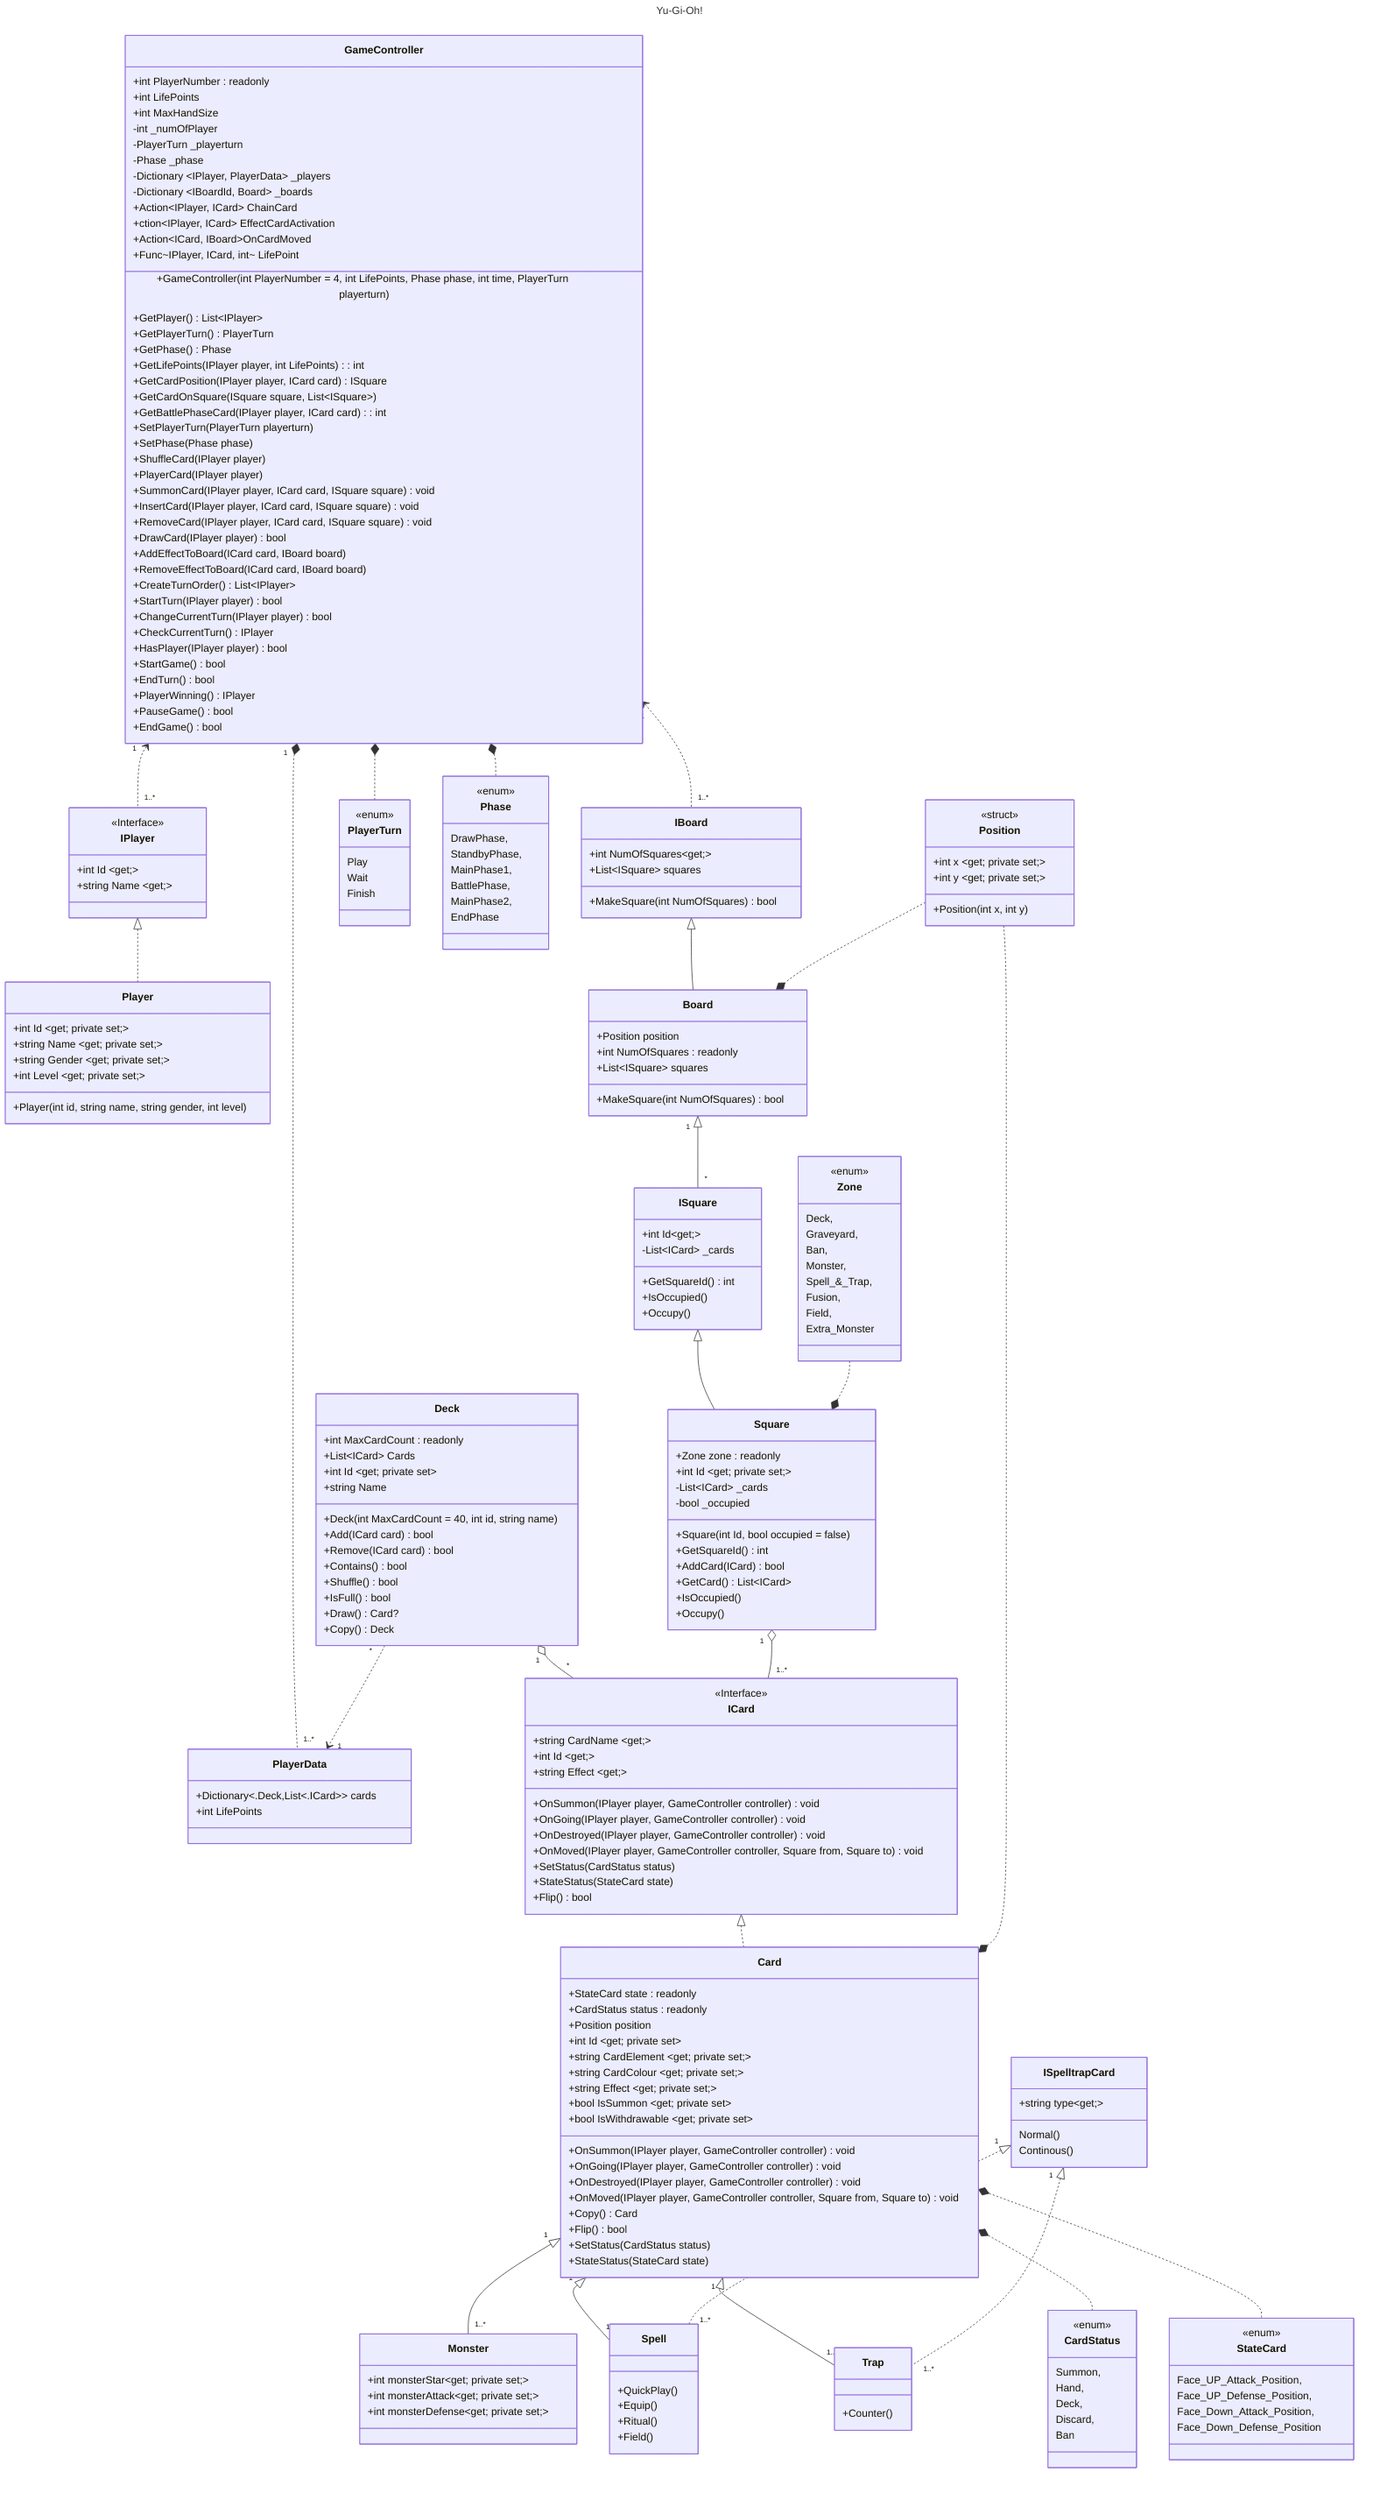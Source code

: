 ---
title : Yu-Gi-Oh!
---
classDiagram
    GameController"1" <.. "1..*"IPlayer
    GameController"1" <.. "1..*"IBoard
    GameController"1" *.. "1..*"PlayerData
    GameController *.. PlayerTurn
    GameController *.. Phase
    IPlayer <|.. Player
    Card"1" <|-- "1..*"Monster
    Card"1" <|-- "1.."Spell
    Card"1" <|-- "1.."Trap
    Card *.. CardStatus
    Card *.. StateCard
    ICard <|.. Card
    Deck"1" o-- "*"ICard
    Deck"*" ..> "1"PlayerData
    ISpelltrapCard"1" <|.. "1..*"Spell
    ISpelltrapCard"1" <|.. "1..*"Trap
    Square"1" o-- "1..*"ICard
    IBoard <|-- Board
    ISquare <|-- Square
    Board"1" <|-- "*"ISquare
    Zone ..* Square
    Position ..* Board
    Position ..* Card

    class GameController{
    +int PlayerNumber : readonly
    +int LifePoints
    +int MaxHandSize
    -int _numOfPlayer
    -PlayerTurn _playerturn
    -Phase _phase
    -Dictionary ~IPlayer, PlayerData~ _players
    -Dictionary ~IBoardId, Board~ _boards
    +Action~IPlayer, ICard~ ChainCard
    +ction~IPlayer, ICard~ EffectCardActivation
    +Action~ICard, IBoard~OnCardMoved
    +Func~IPlayer, ICard, int~ LifePoint
    +GameController(int PlayerNumber = 4, int LifePoints, Phase phase, int time, PlayerTurn playerturn)
    +GetPlayer() List~IPlayer~
    +GetPlayerTurn() PlayerTurn
    +GetPhase() Phase
    +GetLifePoints(IPlayer player, int LifePoints) : int
    +GetCardPosition(IPlayer player, ICard card) ISquare
    +GetCardOnSquare(ISquare square, List~ISquare~) 
    +GetBattlePhaseCard(IPlayer player, ICard card) : int
    +SetPlayerTurn(PlayerTurn playerturn)
    +SetPhase(Phase phase)
    +ShuffleCard(IPlayer player)
    +PlayerCard(IPlayer player)
    +SummonCard(IPlayer player, ICard card, ISquare square) void
    +InsertCard(IPlayer player, ICard card, ISquare square) void
    +RemoveCard(IPlayer player, ICard card, ISquare square) void
    +DrawCard(IPlayer player) bool
    +AddEffectToBoard(ICard card, IBoard board)
    +RemoveEffectToBoard(ICard card, IBoard board)
    +CreateTurnOrder() List~IPlayer~
    +StartTurn(IPlayer player) bool
    +ChangeCurrentTurn(IPlayer player) bool
    +CheckCurrentTurn() IPlayer
    +HasPlayer(IPlayer player) bool
    +StartGame() bool
    +EndTurn() bool
    +PlayerWinning() IPlayer
    +PauseGame() bool
    +EndGame() bool
    }

    class Player{
    +int Id ~get; private set;~
    +string Name ~get; private set;~
    +string Gender ~get; private set;~
    +int Level ~get; private set;~
    +Player(int id, string name, string gender, int level)
    }

    class IPlayer{
    <<Interface>>
    +int Id ~get;~ 
    +string Name ~get;~
    }    
    
    class PlayerData{
    +Dictionary<.Deck,List~.ICard>~ cards
    +int LifePoints
    }

    class PlayerTurn{
    <<enum>>
    Play
    Wait
    Finish
    }

    class Deck{
    +int MaxCardCount : readonly
    +List~ICard~ Cards
    +int Id ~get; private set~
    +string Name
    +Deck(int MaxCardCount = 40, int id, string name)
    +Add(ICard card) bool
    +Remove(ICard card) bool
    +Contains() bool
    +Shuffle() bool
    +IsFull() bool
    +Draw() Card?
    +Copy() Deck
    }

    class Card{
    +StateCard state : readonly
    +CardStatus status : readonly
    +Position position
    +int Id ~get; private set~
    +string CardElement ~get; private set;~
    +string CardColour ~get; private set;~
    +string Effect ~get; private set;~
    +bool IsSummon ~get; private set~
    +bool IsWithdrawable ~get; private set~
    +OnSummon(IPlayer player, GameController controller) void
    +OnGoing(IPlayer player, GameController controller) void
    +OnDestroyed(IPlayer player, GameController controller) void
    +OnMoved(IPlayer player, GameController controller, Square from, Square to) void
    +Copy() Card
    +Flip() bool
    +SetStatus(CardStatus status)
    +StateStatus(StateCard state)
    }

    class Monster{
    +int monsterStar~get; private set;~
    +int monsterAttack~get; private set;~
    +int monsterDefense~get; private set;~
    }
    class Spell{
    +QuickPlay()
    +Equip()
    +Ritual()
    +Field()
    }

    class Trap{
    +Counter()
    }

    class ISpelltrapCard{
    +string type~get;~
    Normal()
    Continous()
    }

    class CardStatus{
    <<enum>>
    Summon,
    Hand,
    Deck,
    Discard,
    Ban
    }

    class ICard{
    <<Interface>>
    +string CardName ~get;~ 
    +int Id ~get;~ 
    +string Effect ~get;~
    +OnSummon(IPlayer player, GameController controller) void
    +OnGoing(IPlayer player, GameController controller) void
    +OnDestroyed(IPlayer player, GameController controller) void
    +OnMoved(IPlayer player, GameController controller, Square from, Square to) void
    +SetStatus(CardStatus status)
    +StateStatus(StateCard state)
    +Flip() bool
    }

    class Phase{
    <<enum>>
    DrawPhase,
    StandbyPhase,
    MainPhase1,
    BattlePhase,
    MainPhase2,
    EndPhase
    }

    class Zone{
    <<enum>>
    Deck,
    Graveyard,
    Ban,
    Monster,
    Spell_&_Trap,
    Fusion,
    Field,
    Extra_Monster
    }

    class IBoard{
    +int NumOfSquares~get;~
    +List~ISquare~ squares
    +MakeSquare(int NumOfSquares) bool
    }

    class Board{
    +Position position
    +int NumOfSquares : readonly
    +List~ISquare~ squares
    +MakeSquare(int NumOfSquares) bool
    }

    class ISquare{
    +int Id~get;~
    -List~ICard~ _cards
    +GetSquareId() int
    +IsOccupied()
    +Occupy() 
    }

    class Square{
    +Zone zone : readonly
    +int Id ~get; private set;~
    -List~ICard~ _cards
    -bool _occupied
    +Square(int Id, bool occupied = false)
    +GetSquareId() int
    +AddCard(ICard) bool
    +GetCard() List~ICard~
    +IsOccupied()
    +Occupy() 
    }

    class StateCard{
    <<enum>>
    Face_UP_Attack_Position,
    Face_UP_Defense_Position,
    Face_Down_Attack_Position,
    Face_Down_Defense_Position
    }

    class Position{
    <<struct>>
    +int x ~get; private set;~
    +int y ~get; private set;~
    +Position(int x, int y)
    }